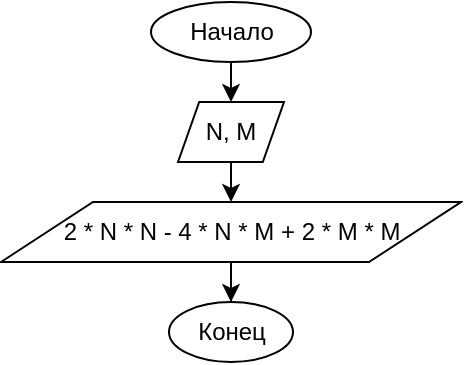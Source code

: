 <mxfile version="13.1.8" type="device"><diagram id="C5RBs43oDa-KdzZeNtuy" name="Page-1"><mxGraphModel dx="445" dy="196" grid="1" gridSize="10" guides="1" tooltips="1" connect="1" arrows="1" fold="1" page="1" pageScale="1" pageWidth="827" pageHeight="1169" math="0" shadow="0"><root><mxCell id="WIyWlLk6GJQsqaUBKTNV-0"/><mxCell id="WIyWlLk6GJQsqaUBKTNV-1" parent="WIyWlLk6GJQsqaUBKTNV-0"/><mxCell id="bj5KsWAAJyKkPCg6QgZc-32" style="edgeStyle=orthogonalEdgeStyle;rounded=0;orthogonalLoop=1;jettySize=auto;html=1;" edge="1" parent="WIyWlLk6GJQsqaUBKTNV-1" source="bj5KsWAAJyKkPCg6QgZc-33"><mxGeometry relative="1" as="geometry"><mxPoint x="191.5" y="160" as="targetPoint"/></mxGeometry></mxCell><mxCell id="bj5KsWAAJyKkPCg6QgZc-33" value="Начало" style="ellipse;whiteSpace=wrap;html=1;" vertex="1" parent="WIyWlLk6GJQsqaUBKTNV-1"><mxGeometry x="151.5" y="110" width="80" height="30" as="geometry"/></mxCell><mxCell id="bj5KsWAAJyKkPCg6QgZc-34" style="edgeStyle=orthogonalEdgeStyle;rounded=0;orthogonalLoop=1;jettySize=auto;html=1;" edge="1" parent="WIyWlLk6GJQsqaUBKTNV-1" source="bj5KsWAAJyKkPCg6QgZc-35"><mxGeometry relative="1" as="geometry"><mxPoint x="191.5" y="210" as="targetPoint"/></mxGeometry></mxCell><mxCell id="bj5KsWAAJyKkPCg6QgZc-35" value="N, M" style="shape=parallelogram;perimeter=parallelogramPerimeter;whiteSpace=wrap;html=1;fontFamily=Helvetica;fontSize=12;fontColor=#000000;align=center;strokeColor=#000000;fillColor=#ffffff;" vertex="1" parent="WIyWlLk6GJQsqaUBKTNV-1"><mxGeometry x="165" y="160" width="53" height="30" as="geometry"/></mxCell><mxCell id="bj5KsWAAJyKkPCg6QgZc-36" style="edgeStyle=orthogonalEdgeStyle;rounded=0;orthogonalLoop=1;jettySize=auto;html=1;entryX=0.5;entryY=0;entryDx=0;entryDy=0;" edge="1" parent="WIyWlLk6GJQsqaUBKTNV-1" source="bj5KsWAAJyKkPCg6QgZc-37" target="bj5KsWAAJyKkPCg6QgZc-38"><mxGeometry relative="1" as="geometry"/></mxCell><mxCell id="bj5KsWAAJyKkPCg6QgZc-37" value="2 * N * N - 4 * N * M + 2 * M * M" style="shape=parallelogram;perimeter=parallelogramPerimeter;whiteSpace=wrap;html=1;fontFamily=Helvetica;fontSize=12;fontColor=#000000;align=center;strokeColor=#000000;fillColor=#ffffff;" vertex="1" parent="WIyWlLk6GJQsqaUBKTNV-1"><mxGeometry x="76.5" y="210" width="230" height="30" as="geometry"/></mxCell><mxCell id="bj5KsWAAJyKkPCg6QgZc-38" value="Конец" style="ellipse;whiteSpace=wrap;html=1;" vertex="1" parent="WIyWlLk6GJQsqaUBKTNV-1"><mxGeometry x="160.5" y="260" width="62" height="30" as="geometry"/></mxCell></root></mxGraphModel></diagram></mxfile>